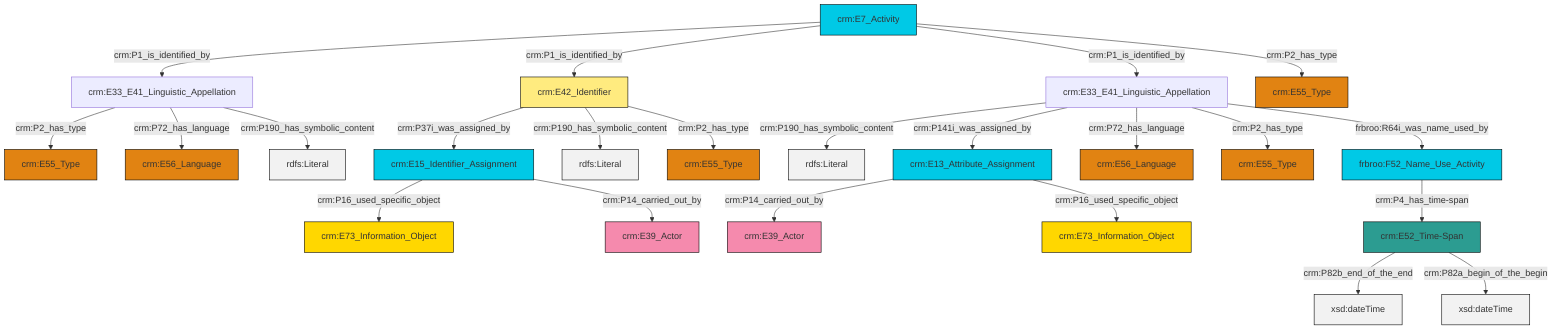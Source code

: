 graph TD
classDef Literal fill:#f2f2f2,stroke:#000000;
classDef CRM_Entity fill:#FFFFFF,stroke:#000000;
classDef Temporal_Entity fill:#00C9E6, stroke:#000000;
classDef Type fill:#E18312, stroke:#000000;
classDef Time-Span fill:#2C9C91, stroke:#000000;
classDef Appellation fill:#FFEB7F, stroke:#000000;
classDef Place fill:#008836, stroke:#000000;
classDef Persistent_Item fill:#B266B2, stroke:#000000;
classDef Conceptual_Object fill:#FFD700, stroke:#000000;
classDef Physical_Thing fill:#D2B48C, stroke:#000000;
classDef Actor fill:#f58aad, stroke:#000000;
classDef PC_Classes fill:#4ce600, stroke:#000000;
classDef Multi fill:#cccccc,stroke:#000000;

2["crm:E13_Attribute_Assignment"]:::Temporal_Entity -->|crm:P14_carried_out_by| 3["crm:E39_Actor"]:::Actor
6["crm:E33_E41_Linguistic_Appellation"]:::Default -->|crm:P190_has_symbolic_content| 7[rdfs:Literal]:::Literal
12["crm:E33_E41_Linguistic_Appellation"]:::Default -->|crm:P2_has_type| 13["crm:E55_Type"]:::Type
2["crm:E13_Attribute_Assignment"]:::Temporal_Entity -->|crm:P16_used_specific_object| 14["crm:E73_Information_Object"]:::Conceptual_Object
16["crm:E42_Identifier"]:::Appellation -->|crm:P37i_was_assigned_by| 8["crm:E15_Identifier_Assignment"]:::Temporal_Entity
6["crm:E33_E41_Linguistic_Appellation"]:::Default -->|crm:P141i_was_assigned_by| 2["crm:E13_Attribute_Assignment"]:::Temporal_Entity
16["crm:E42_Identifier"]:::Appellation -->|crm:P190_has_symbolic_content| 21[rdfs:Literal]:::Literal
6["crm:E33_E41_Linguistic_Appellation"]:::Default -->|crm:P72_has_language| 4["crm:E56_Language"]:::Type
12["crm:E33_E41_Linguistic_Appellation"]:::Default -->|crm:P72_has_language| 25["crm:E56_Language"]:::Type
16["crm:E42_Identifier"]:::Appellation -->|crm:P2_has_type| 18["crm:E55_Type"]:::Type
26["frbroo:F52_Name_Use_Activity"]:::Temporal_Entity -->|crm:P4_has_time-span| 31["crm:E52_Time-Span"]:::Time-Span
8["crm:E15_Identifier_Assignment"]:::Temporal_Entity -->|crm:P16_used_specific_object| 32["crm:E73_Information_Object"]:::Conceptual_Object
8["crm:E15_Identifier_Assignment"]:::Temporal_Entity -->|crm:P14_carried_out_by| 10["crm:E39_Actor"]:::Actor
22["crm:E7_Activity"]:::Temporal_Entity -->|crm:P1_is_identified_by| 12["crm:E33_E41_Linguistic_Appellation"]:::Default
6["crm:E33_E41_Linguistic_Appellation"]:::Default -->|crm:P2_has_type| 34["crm:E55_Type"]:::Type
31["crm:E52_Time-Span"]:::Time-Span -->|crm:P82b_end_of_the_end| 35[xsd:dateTime]:::Literal
31["crm:E52_Time-Span"]:::Time-Span -->|crm:P82a_begin_of_the_begin| 36[xsd:dateTime]:::Literal
22["crm:E7_Activity"]:::Temporal_Entity -->|crm:P1_is_identified_by| 16["crm:E42_Identifier"]:::Appellation
12["crm:E33_E41_Linguistic_Appellation"]:::Default -->|crm:P190_has_symbolic_content| 40[rdfs:Literal]:::Literal
22["crm:E7_Activity"]:::Temporal_Entity -->|crm:P1_is_identified_by| 6["crm:E33_E41_Linguistic_Appellation"]:::Default
6["crm:E33_E41_Linguistic_Appellation"]:::Default -->|frbroo:R64i_was_name_used_by| 26["frbroo:F52_Name_Use_Activity"]:::Temporal_Entity
22["crm:E7_Activity"]:::Temporal_Entity -->|crm:P2_has_type| 0["crm:E55_Type"]:::Type